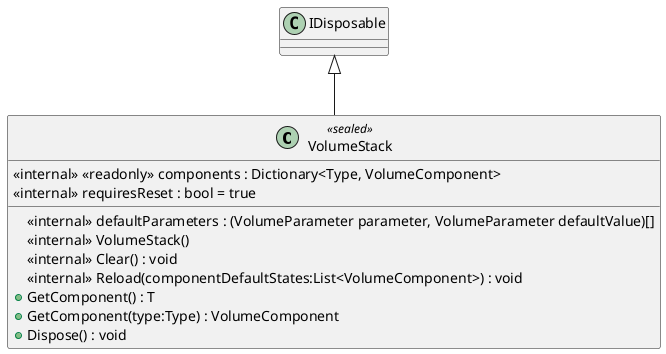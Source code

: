 @startuml
class VolumeStack <<sealed>> {
    <<internal>> <<readonly>> components : Dictionary<Type, VolumeComponent>
    <<internal>> defaultParameters : (VolumeParameter parameter, VolumeParameter defaultValue)[]
    <<internal>> requiresReset : bool = true
    <<internal>> VolumeStack()
    <<internal>> Clear() : void
    <<internal>> Reload(componentDefaultStates:List<VolumeComponent>) : void
    + GetComponent() : T
    + GetComponent(type:Type) : VolumeComponent
    + Dispose() : void
}
IDisposable <|-- VolumeStack
@enduml
